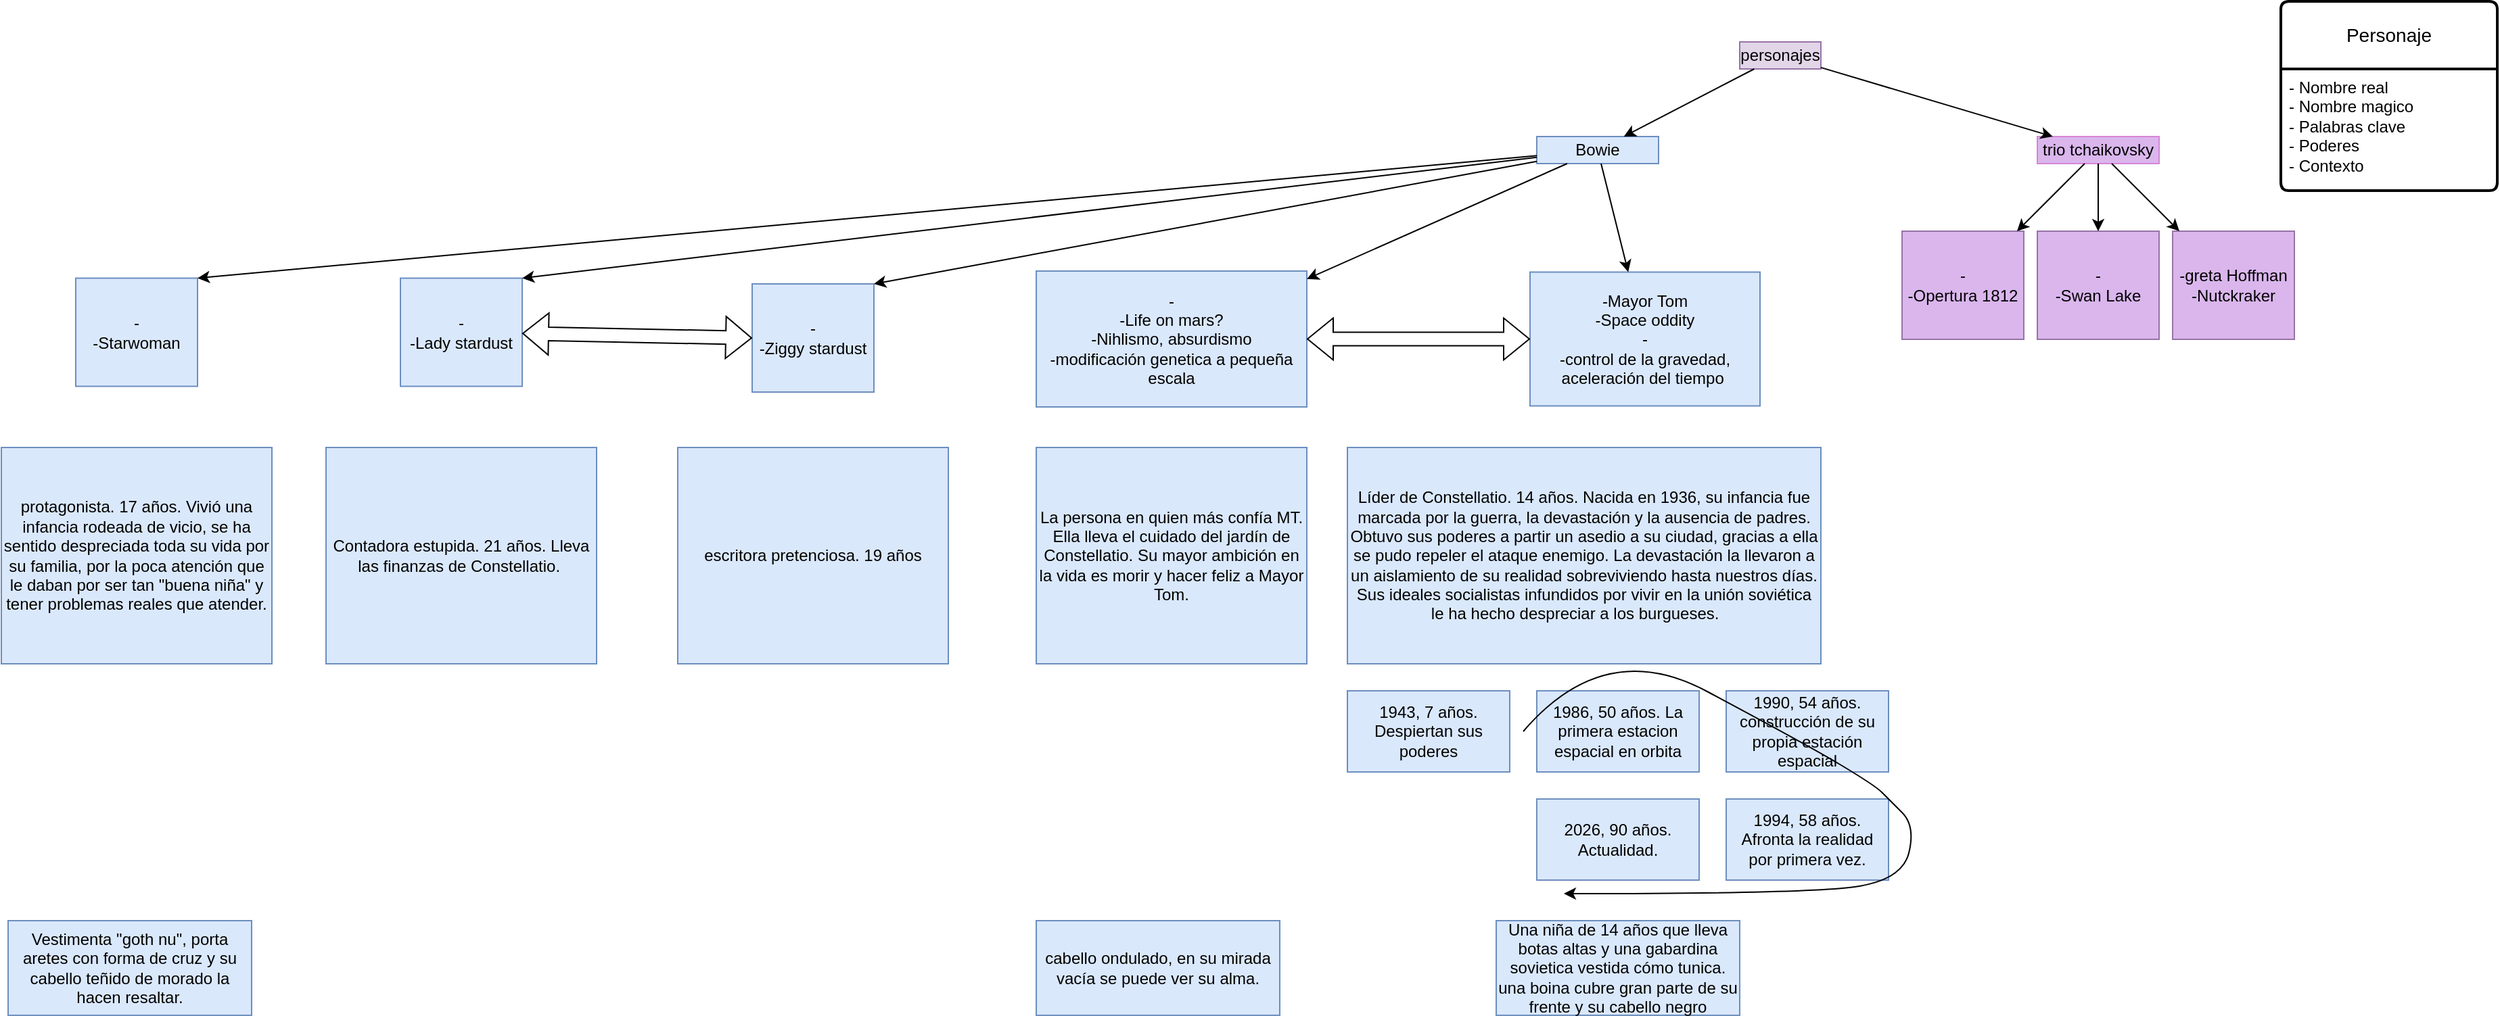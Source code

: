 <mxfile version="24.7.6">
  <diagram name="Página-1" id="oZ7Gsg2yPIm77miEetJb">
    <mxGraphModel dx="2387" dy="1586" grid="1" gridSize="10" guides="1" tooltips="1" connect="1" arrows="1" fold="1" page="1" pageScale="1" pageWidth="827" pageHeight="1169" math="0" shadow="0">
      <root>
        <mxCell id="0" />
        <mxCell id="1" parent="0" />
        <mxCell id="xca-dB9qPjCTGvozeR4q-1" value="personajes" style="rounded=0;whiteSpace=wrap;html=1;fillColor=#e1d5e7;strokeColor=#9673a6;" parent="1" vertex="1">
          <mxGeometry x="40" y="30" width="60" height="20" as="geometry" />
        </mxCell>
        <mxCell id="xca-dB9qPjCTGvozeR4q-3" value="trio tchaikovsky" style="rounded=0;whiteSpace=wrap;html=1;fillColor=#dab6ed;strokeColor=#D685D6;" parent="1" vertex="1">
          <mxGeometry x="260" y="100" width="90" height="20" as="geometry" />
        </mxCell>
        <mxCell id="xca-dB9qPjCTGvozeR4q-7" value="Personaje" style="swimlane;childLayout=stackLayout;horizontal=1;startSize=50;horizontalStack=0;rounded=1;fontSize=14;fontStyle=0;strokeWidth=2;resizeParent=0;resizeLast=1;shadow=0;dashed=0;align=center;arcSize=4;whiteSpace=wrap;html=1;" parent="1" vertex="1">
          <mxGeometry x="440" width="160" height="140" as="geometry" />
        </mxCell>
        <mxCell id="xca-dB9qPjCTGvozeR4q-8" value="- Nombre real&lt;br&gt;- Nombre magico&lt;div&gt;- Palabras clave&lt;/div&gt;&lt;div&gt;- Poderes&lt;/div&gt;&lt;div&gt;- Contexto&lt;/div&gt;" style="align=left;strokeColor=none;fillColor=none;spacingLeft=4;fontSize=12;verticalAlign=top;resizable=0;rotatable=0;part=1;html=1;" parent="xca-dB9qPjCTGvozeR4q-7" vertex="1">
          <mxGeometry y="50" width="160" height="90" as="geometry" />
        </mxCell>
        <mxCell id="xca-dB9qPjCTGvozeR4q-9" value="-greta Hoffman&lt;div&gt;-Nutckraker&lt;/div&gt;" style="rounded=0;whiteSpace=wrap;html=1;fillColor=#DAB6ED;strokeColor=#9673a6;" parent="1" vertex="1">
          <mxGeometry x="360" y="170" width="90" height="80" as="geometry" />
        </mxCell>
        <mxCell id="xca-dB9qPjCTGvozeR4q-10" value="-&lt;div&gt;-Swan Lake&lt;/div&gt;" style="rounded=0;whiteSpace=wrap;html=1;fillColor=#DAB6ED;strokeColor=#9673a6;" parent="1" vertex="1">
          <mxGeometry x="260" y="170" width="90" height="80" as="geometry" />
        </mxCell>
        <mxCell id="xca-dB9qPjCTGvozeR4q-11" value="-&lt;div&gt;&lt;span style=&quot;background-color: initial;&quot;&gt;-Opertura 1812&lt;/span&gt;&lt;/div&gt;" style="rounded=0;whiteSpace=wrap;html=1;fillColor=#DAB6ED;strokeColor=#9673a6;" parent="1" vertex="1">
          <mxGeometry x="160" y="170" width="90" height="80" as="geometry" />
        </mxCell>
        <mxCell id="xca-dB9qPjCTGvozeR4q-12" value="" style="endArrow=classic;html=1;rounded=0;" parent="1" source="xca-dB9qPjCTGvozeR4q-3" target="xca-dB9qPjCTGvozeR4q-9" edge="1">
          <mxGeometry width="50" height="50" relative="1" as="geometry">
            <mxPoint x="250" y="200" as="sourcePoint" />
            <mxPoint x="300" y="150" as="targetPoint" />
          </mxGeometry>
        </mxCell>
        <mxCell id="xca-dB9qPjCTGvozeR4q-13" value="" style="endArrow=classic;html=1;rounded=0;" parent="1" source="xca-dB9qPjCTGvozeR4q-3" target="xca-dB9qPjCTGvozeR4q-10" edge="1">
          <mxGeometry width="50" height="50" relative="1" as="geometry">
            <mxPoint x="328" y="130" as="sourcePoint" />
            <mxPoint x="360" y="155" as="targetPoint" />
          </mxGeometry>
        </mxCell>
        <mxCell id="xca-dB9qPjCTGvozeR4q-14" value="" style="endArrow=classic;html=1;rounded=0;" parent="1" source="xca-dB9qPjCTGvozeR4q-3" target="xca-dB9qPjCTGvozeR4q-11" edge="1">
          <mxGeometry width="50" height="50" relative="1" as="geometry">
            <mxPoint x="312" y="130" as="sourcePoint" />
            <mxPoint x="306" y="150" as="targetPoint" />
          </mxGeometry>
        </mxCell>
        <mxCell id="xca-dB9qPjCTGvozeR4q-15" value="Bowie" style="rounded=0;whiteSpace=wrap;html=1;fillColor=#dae8fc;strokeColor=#6c8ebf;" parent="1" vertex="1">
          <mxGeometry x="-110" y="100" width="90" height="20" as="geometry" />
        </mxCell>
        <mxCell id="xca-dB9qPjCTGvozeR4q-17" value="-Mayor Tom&lt;div&gt;&lt;span style=&quot;background-color: initial;&quot;&gt;-Space oddity&lt;/span&gt;&lt;/div&gt;&lt;div&gt;&lt;span style=&quot;background-color: initial;&quot;&gt;-&lt;/span&gt;&lt;/div&gt;&lt;div&gt;&lt;span style=&quot;background-color: initial;&quot;&gt;-control de la gravedad, aceleración del tiempo&amp;nbsp;&lt;/span&gt;&lt;/div&gt;" style="rounded=0;whiteSpace=wrap;html=1;fillColor=#dae8fc;strokeColor=#6c8ebf;" parent="1" vertex="1">
          <mxGeometry x="-115" y="200.25" width="170" height="99" as="geometry" />
        </mxCell>
        <mxCell id="xca-dB9qPjCTGvozeR4q-18" value="-&lt;div&gt;&lt;span style=&quot;background-color: initial;&quot;&gt;-Lady stardust&lt;/span&gt;&lt;/div&gt;" style="rounded=0;whiteSpace=wrap;html=1;fillColor=#dae8fc;strokeColor=#6c8ebf;" parent="1" vertex="1">
          <mxGeometry x="-950" y="204.75" width="90" height="80" as="geometry" />
        </mxCell>
        <mxCell id="xca-dB9qPjCTGvozeR4q-19" value="-&lt;div&gt;&lt;span style=&quot;background-color: initial;&quot;&gt;-Ziggy stardust&lt;/span&gt;&lt;/div&gt;" style="rounded=0;whiteSpace=wrap;html=1;fillColor=#dae8fc;strokeColor=#6c8ebf;" parent="1" vertex="1">
          <mxGeometry x="-690" y="209" width="90" height="80" as="geometry" />
        </mxCell>
        <mxCell id="xca-dB9qPjCTGvozeR4q-20" value="-&lt;div&gt;&lt;span style=&quot;background-color: initial;&quot;&gt;-Starwoman&lt;/span&gt;&lt;/div&gt;" style="rounded=0;whiteSpace=wrap;html=1;fillColor=#dae8fc;strokeColor=#6c8ebf;" parent="1" vertex="1">
          <mxGeometry x="-1190" y="204.75" width="90" height="80" as="geometry" />
        </mxCell>
        <mxCell id="xca-dB9qPjCTGvozeR4q-21" value="-&lt;div&gt;&lt;span style=&quot;background-color: initial;&quot;&gt;-Life on mars?&lt;/span&gt;&lt;/div&gt;&lt;div&gt;&lt;span style=&quot;background-color: initial;&quot;&gt;-Nihlismo, absurdismo&lt;/span&gt;&lt;/div&gt;&lt;div&gt;&lt;span style=&quot;background-color: initial;&quot;&gt;-modificación genetica a pequeña escala&lt;/span&gt;&lt;/div&gt;" style="rounded=0;whiteSpace=wrap;html=1;fillColor=#dae8fc;strokeColor=#6c8ebf;" parent="1" vertex="1">
          <mxGeometry x="-480" y="199.5" width="200" height="100.5" as="geometry" />
        </mxCell>
        <mxCell id="xca-dB9qPjCTGvozeR4q-22" value="" style="endArrow=classic;html=1;rounded=0;" parent="1" source="xca-dB9qPjCTGvozeR4q-1" target="xca-dB9qPjCTGvozeR4q-3" edge="1">
          <mxGeometry width="50" height="50" relative="1" as="geometry">
            <mxPoint x="325" y="130" as="sourcePoint" />
            <mxPoint x="375" y="180" as="targetPoint" />
          </mxGeometry>
        </mxCell>
        <mxCell id="xca-dB9qPjCTGvozeR4q-23" value="" style="endArrow=classic;html=1;rounded=0;" parent="1" source="xca-dB9qPjCTGvozeR4q-1" target="xca-dB9qPjCTGvozeR4q-15" edge="1">
          <mxGeometry width="50" height="50" relative="1" as="geometry">
            <mxPoint x="335" y="140" as="sourcePoint" />
            <mxPoint x="385" y="190" as="targetPoint" />
          </mxGeometry>
        </mxCell>
        <mxCell id="xca-dB9qPjCTGvozeR4q-24" value="" style="endArrow=classic;html=1;rounded=0;" parent="1" source="xca-dB9qPjCTGvozeR4q-15" target="xca-dB9qPjCTGvozeR4q-17" edge="1">
          <mxGeometry width="50" height="50" relative="1" as="geometry">
            <mxPoint x="59" y="60" as="sourcePoint" />
            <mxPoint x="-44" y="110" as="targetPoint" />
          </mxGeometry>
        </mxCell>
        <mxCell id="xca-dB9qPjCTGvozeR4q-25" value="" style="endArrow=classic;html=1;rounded=0;entryX=1;entryY=0;entryDx=0;entryDy=0;" parent="1" source="xca-dB9qPjCTGvozeR4q-15" target="xca-dB9qPjCTGvozeR4q-18" edge="1">
          <mxGeometry width="50" height="50" relative="1" as="geometry">
            <mxPoint x="-53" y="130" as="sourcePoint" />
            <mxPoint x="10" y="183" as="targetPoint" />
          </mxGeometry>
        </mxCell>
        <mxCell id="xca-dB9qPjCTGvozeR4q-26" value="" style="endArrow=classic;html=1;rounded=0;entryX=1;entryY=0;entryDx=0;entryDy=0;" parent="1" source="xca-dB9qPjCTGvozeR4q-15" target="xca-dB9qPjCTGvozeR4q-19" edge="1">
          <mxGeometry width="50" height="50" relative="1" as="geometry">
            <mxPoint x="-43" y="140" as="sourcePoint" />
            <mxPoint x="20" y="193" as="targetPoint" />
          </mxGeometry>
        </mxCell>
        <mxCell id="xca-dB9qPjCTGvozeR4q-27" value="" style="endArrow=classic;html=1;rounded=0;entryX=1;entryY=0;entryDx=0;entryDy=0;" parent="1" source="xca-dB9qPjCTGvozeR4q-15" target="xca-dB9qPjCTGvozeR4q-20" edge="1">
          <mxGeometry width="50" height="50" relative="1" as="geometry">
            <mxPoint x="-73" y="130" as="sourcePoint" />
            <mxPoint x="-113" y="180" as="targetPoint" />
          </mxGeometry>
        </mxCell>
        <mxCell id="xca-dB9qPjCTGvozeR4q-28" value="" style="endArrow=classic;html=1;rounded=0;" parent="1" source="xca-dB9qPjCTGvozeR4q-15" target="xca-dB9qPjCTGvozeR4q-21" edge="1">
          <mxGeometry width="50" height="50" relative="1" as="geometry">
            <mxPoint x="-83" y="130" as="sourcePoint" />
            <mxPoint x="-200" y="195" as="targetPoint" />
          </mxGeometry>
        </mxCell>
        <mxCell id="xca-dB9qPjCTGvozeR4q-29" value="Líder de Constellatio. 14 años. Nacida en 1936, su infancia fue marcada por la guerra, la devastación y la ausencia de padres. Obtuvo sus poderes a partir un asedio a su ciudad, gracias a ella se pudo repeler el ataque enemigo. La devastación la llevaron a un aislamiento de su realidad sobreviviendo hasta nuestros días. Sus ideales socialistas infundidos por vivir en la unión soviética le ha hecho despreciar a los burgueses.&amp;nbsp; &amp;nbsp;&amp;nbsp;" style="rounded=0;whiteSpace=wrap;html=1;fillColor=#dae8fc;strokeColor=#6c8ebf;" parent="1" vertex="1">
          <mxGeometry x="-250" y="330" width="350" height="160" as="geometry" />
        </mxCell>
        <mxCell id="xca-dB9qPjCTGvozeR4q-34" value="1943, 7 años. Despiertan sus poderes" style="rounded=0;whiteSpace=wrap;html=1;fillColor=#dae8fc;strokeColor=#6c8ebf;" parent="1" vertex="1">
          <mxGeometry x="-250" y="510" width="120" height="60" as="geometry" />
        </mxCell>
        <mxCell id="xca-dB9qPjCTGvozeR4q-35" value="1986, 50 años. La primera estacion espacial en orbita" style="rounded=0;whiteSpace=wrap;html=1;fillColor=#dae8fc;strokeColor=#6c8ebf;" parent="1" vertex="1">
          <mxGeometry x="-110" y="510" width="120" height="60" as="geometry" />
        </mxCell>
        <mxCell id="xca-dB9qPjCTGvozeR4q-36" value="1990, 54 años. construcción de su propia estación espacial" style="rounded=0;whiteSpace=wrap;html=1;fillColor=#dae8fc;strokeColor=#6c8ebf;" parent="1" vertex="1">
          <mxGeometry x="30" y="510" width="120" height="60" as="geometry" />
        </mxCell>
        <mxCell id="xca-dB9qPjCTGvozeR4q-37" value="1994, 58 años. Afronta la realidad por primera vez." style="rounded=0;whiteSpace=wrap;html=1;fillColor=#dae8fc;strokeColor=#6c8ebf;" parent="1" vertex="1">
          <mxGeometry x="30" y="590" width="120" height="60" as="geometry" />
        </mxCell>
        <mxCell id="xca-dB9qPjCTGvozeR4q-38" value="2026, 90 años. Actualidad." style="rounded=0;whiteSpace=wrap;html=1;fillColor=#dae8fc;strokeColor=#6c8ebf;" parent="1" vertex="1">
          <mxGeometry x="-110" y="590" width="120" height="60" as="geometry" />
        </mxCell>
        <mxCell id="xca-dB9qPjCTGvozeR4q-39" value="" style="curved=1;endArrow=classic;html=1;rounded=0;" parent="1" edge="1">
          <mxGeometry width="50" height="50" relative="1" as="geometry">
            <mxPoint x="-120" y="540" as="sourcePoint" />
            <mxPoint x="-90" y="660" as="targetPoint" />
            <Array as="points">
              <mxPoint x="-60" y="470" />
              <mxPoint x="90" y="550" />
              <mxPoint x="140" y="580" />
              <mxPoint x="150" y="590" />
              <mxPoint x="170" y="610" />
              <mxPoint x="160" y="650" />
              <mxPoint x="90" y="660" />
            </Array>
          </mxGeometry>
        </mxCell>
        <mxCell id="xca-dB9qPjCTGvozeR4q-40" value="Una niña de 14 años que lleva botas altas y una gabardina sovietica vestida cómo tunica. una boina cubre gran parte de su frente y su cabello negro" style="rounded=0;whiteSpace=wrap;html=1;fillColor=#dae8fc;strokeColor=#6c8ebf;" parent="1" vertex="1">
          <mxGeometry x="-140" y="680" width="180" height="70" as="geometry" />
        </mxCell>
        <mxCell id="xca-dB9qPjCTGvozeR4q-41" value="cabello ondulado, en su mirada vacía se puede ver su alma." style="rounded=0;whiteSpace=wrap;html=1;fillColor=#dae8fc;strokeColor=#6c8ebf;" parent="1" vertex="1">
          <mxGeometry x="-480" y="680" width="180" height="70" as="geometry" />
        </mxCell>
        <mxCell id="xca-dB9qPjCTGvozeR4q-42" value="La persona en quien más confía MT. Ella lleva el cuidado del jardín de Constellatio. Su mayor ambición en la vida es morir y hacer feliz a Mayor Tom." style="rounded=0;whiteSpace=wrap;html=1;fillColor=#dae8fc;strokeColor=#6c8ebf;" parent="1" vertex="1">
          <mxGeometry x="-480" y="330" width="200" height="160" as="geometry" />
        </mxCell>
        <mxCell id="y8kFlX_KYbTW3JfM3lOp-1" value="" style="shape=flexArrow;endArrow=classic;startArrow=classic;html=1;rounded=0;entryX=0;entryY=0.5;entryDx=0;entryDy=0;" edge="1" parent="1" source="xca-dB9qPjCTGvozeR4q-18" target="xca-dB9qPjCTGvozeR4q-19">
          <mxGeometry width="100" height="100" relative="1" as="geometry">
            <mxPoint x="-850" y="480" as="sourcePoint" />
            <mxPoint x="-750" y="380" as="targetPoint" />
          </mxGeometry>
        </mxCell>
        <mxCell id="y8kFlX_KYbTW3JfM3lOp-2" value="protagonista. 17 años. Vivió una infancia rodeada de vicio, se ha sentido despreciada toda su vida por su familia, por la poca atención que le daban por ser tan &quot;buena niña&quot; y tener problemas reales que atender." style="rounded=0;whiteSpace=wrap;html=1;fillColor=#dae8fc;strokeColor=#6c8ebf;" vertex="1" parent="1">
          <mxGeometry x="-1245" y="330" width="200" height="160" as="geometry" />
        </mxCell>
        <mxCell id="y8kFlX_KYbTW3JfM3lOp-3" value="" style="shape=flexArrow;endArrow=classic;startArrow=classic;html=1;rounded=0;" edge="1" parent="1" source="xca-dB9qPjCTGvozeR4q-21" target="xca-dB9qPjCTGvozeR4q-17">
          <mxGeometry width="100" height="100" relative="1" as="geometry">
            <mxPoint x="-275" y="243.25" as="sourcePoint" />
            <mxPoint x="-105" y="246.25" as="targetPoint" />
          </mxGeometry>
        </mxCell>
        <mxCell id="y8kFlX_KYbTW3JfM3lOp-4" value="Vestimenta &quot;goth nu&quot;, porta aretes con forma de cruz y su cabello teñido de morado la hacen resaltar." style="rounded=0;whiteSpace=wrap;html=1;fillColor=#dae8fc;strokeColor=#6c8ebf;" vertex="1" parent="1">
          <mxGeometry x="-1240" y="680" width="180" height="70" as="geometry" />
        </mxCell>
        <mxCell id="y8kFlX_KYbTW3JfM3lOp-5" value="escritora pretenciosa. 19 años" style="rounded=0;whiteSpace=wrap;html=1;fillColor=#dae8fc;strokeColor=#6c8ebf;" vertex="1" parent="1">
          <mxGeometry x="-745" y="330" width="200" height="160" as="geometry" />
        </mxCell>
        <mxCell id="y8kFlX_KYbTW3JfM3lOp-6" value="Contadora estupida. 21 años. Lleva las finanzas de Constellatio.&amp;nbsp;" style="rounded=0;whiteSpace=wrap;html=1;fillColor=#dae8fc;strokeColor=#6c8ebf;" vertex="1" parent="1">
          <mxGeometry x="-1005" y="330" width="200" height="160" as="geometry" />
        </mxCell>
      </root>
    </mxGraphModel>
  </diagram>
</mxfile>
